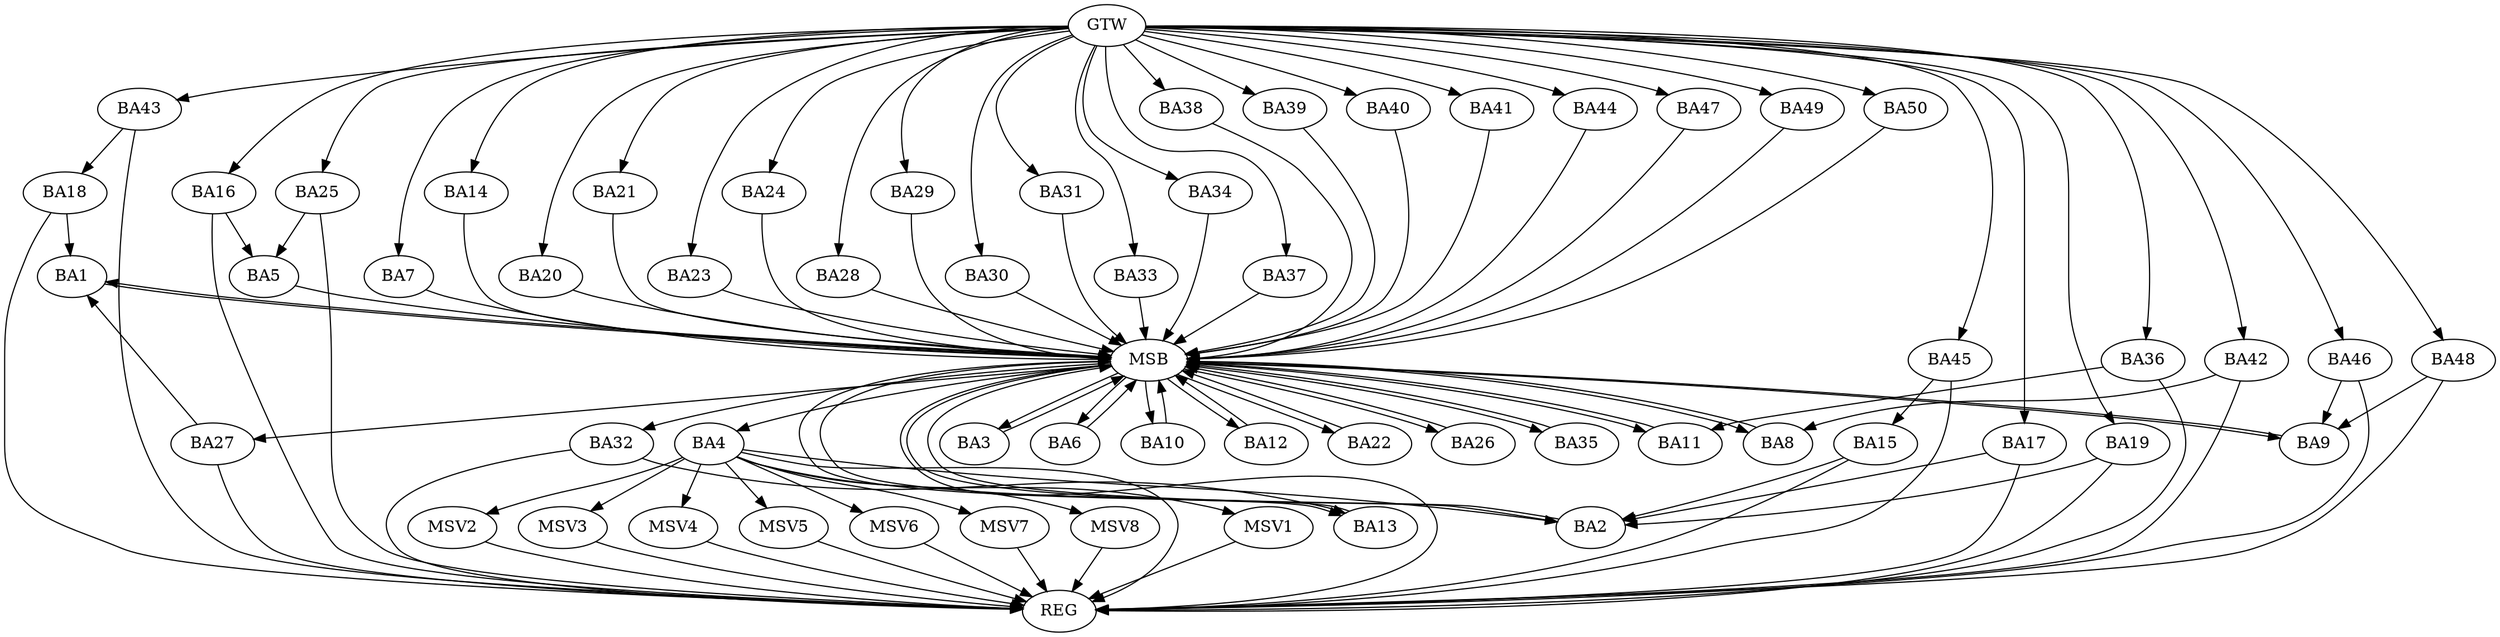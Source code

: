 strict digraph G {
  BA1 [ label="BA1" ];
  BA2 [ label="BA2" ];
  BA3 [ label="BA3" ];
  BA4 [ label="BA4" ];
  BA5 [ label="BA5" ];
  BA6 [ label="BA6" ];
  BA7 [ label="BA7" ];
  BA8 [ label="BA8" ];
  BA9 [ label="BA9" ];
  BA10 [ label="BA10" ];
  BA11 [ label="BA11" ];
  BA12 [ label="BA12" ];
  BA13 [ label="BA13" ];
  BA14 [ label="BA14" ];
  BA15 [ label="BA15" ];
  BA16 [ label="BA16" ];
  BA17 [ label="BA17" ];
  BA18 [ label="BA18" ];
  BA19 [ label="BA19" ];
  BA20 [ label="BA20" ];
  BA21 [ label="BA21" ];
  BA22 [ label="BA22" ];
  BA23 [ label="BA23" ];
  BA24 [ label="BA24" ];
  BA25 [ label="BA25" ];
  BA26 [ label="BA26" ];
  BA27 [ label="BA27" ];
  BA28 [ label="BA28" ];
  BA29 [ label="BA29" ];
  BA30 [ label="BA30" ];
  BA31 [ label="BA31" ];
  BA32 [ label="BA32" ];
  BA33 [ label="BA33" ];
  BA34 [ label="BA34" ];
  BA35 [ label="BA35" ];
  BA36 [ label="BA36" ];
  BA37 [ label="BA37" ];
  BA38 [ label="BA38" ];
  BA39 [ label="BA39" ];
  BA40 [ label="BA40" ];
  BA41 [ label="BA41" ];
  BA42 [ label="BA42" ];
  BA43 [ label="BA43" ];
  BA44 [ label="BA44" ];
  BA45 [ label="BA45" ];
  BA46 [ label="BA46" ];
  BA47 [ label="BA47" ];
  BA48 [ label="BA48" ];
  BA49 [ label="BA49" ];
  BA50 [ label="BA50" ];
  GTW [ label="GTW" ];
  REG [ label="REG" ];
  MSB [ label="MSB" ];
  MSV1 [ label="MSV1" ];
  MSV2 [ label="MSV2" ];
  MSV3 [ label="MSV3" ];
  MSV4 [ label="MSV4" ];
  MSV5 [ label="MSV5" ];
  MSV6 [ label="MSV6" ];
  MSV7 [ label="MSV7" ];
  MSV8 [ label="MSV8" ];
  BA4 -> BA2;
  BA15 -> BA2;
  BA16 -> BA5;
  BA17 -> BA2;
  BA18 -> BA1;
  BA19 -> BA2;
  BA25 -> BA5;
  BA27 -> BA1;
  BA32 -> BA13;
  BA36 -> BA11;
  BA42 -> BA8;
  BA43 -> BA18;
  BA45 -> BA15;
  BA46 -> BA9;
  BA48 -> BA9;
  GTW -> BA7;
  GTW -> BA14;
  GTW -> BA16;
  GTW -> BA17;
  GTW -> BA19;
  GTW -> BA20;
  GTW -> BA21;
  GTW -> BA23;
  GTW -> BA24;
  GTW -> BA25;
  GTW -> BA28;
  GTW -> BA29;
  GTW -> BA30;
  GTW -> BA31;
  GTW -> BA33;
  GTW -> BA34;
  GTW -> BA36;
  GTW -> BA37;
  GTW -> BA38;
  GTW -> BA39;
  GTW -> BA40;
  GTW -> BA41;
  GTW -> BA42;
  GTW -> BA43;
  GTW -> BA44;
  GTW -> BA45;
  GTW -> BA46;
  GTW -> BA47;
  GTW -> BA48;
  GTW -> BA49;
  GTW -> BA50;
  BA4 -> REG;
  BA15 -> REG;
  BA16 -> REG;
  BA17 -> REG;
  BA18 -> REG;
  BA19 -> REG;
  BA25 -> REG;
  BA27 -> REG;
  BA32 -> REG;
  BA36 -> REG;
  BA42 -> REG;
  BA43 -> REG;
  BA45 -> REG;
  BA46 -> REG;
  BA48 -> REG;
  BA1 -> MSB;
  MSB -> BA2;
  MSB -> REG;
  BA2 -> MSB;
  MSB -> BA1;
  BA3 -> MSB;
  BA5 -> MSB;
  MSB -> BA3;
  BA6 -> MSB;
  BA7 -> MSB;
  MSB -> BA6;
  BA8 -> MSB;
  BA9 -> MSB;
  BA10 -> MSB;
  BA11 -> MSB;
  MSB -> BA8;
  BA12 -> MSB;
  BA13 -> MSB;
  BA14 -> MSB;
  BA20 -> MSB;
  MSB -> BA9;
  BA21 -> MSB;
  MSB -> BA11;
  BA22 -> MSB;
  MSB -> BA10;
  BA23 -> MSB;
  BA24 -> MSB;
  BA26 -> MSB;
  BA28 -> MSB;
  MSB -> BA27;
  BA29 -> MSB;
  MSB -> BA13;
  BA30 -> MSB;
  BA31 -> MSB;
  BA33 -> MSB;
  MSB -> BA32;
  BA34 -> MSB;
  MSB -> BA12;
  BA35 -> MSB;
  MSB -> BA4;
  BA37 -> MSB;
  MSB -> BA22;
  BA38 -> MSB;
  MSB -> BA26;
  BA39 -> MSB;
  BA40 -> MSB;
  BA41 -> MSB;
  BA44 -> MSB;
  MSB -> BA35;
  BA47 -> MSB;
  BA49 -> MSB;
  BA50 -> MSB;
  BA4 -> MSV1;
  BA4 -> MSV2;
  BA4 -> MSV3;
  BA4 -> MSV4;
  BA4 -> MSV5;
  BA4 -> MSV6;
  MSV1 -> REG;
  MSV2 -> REG;
  MSV3 -> REG;
  MSV4 -> REG;
  MSV5 -> REG;
  MSV6 -> REG;
  BA4 -> MSV7;
  MSV7 -> REG;
  BA4 -> MSV8;
  MSV8 -> REG;
}
